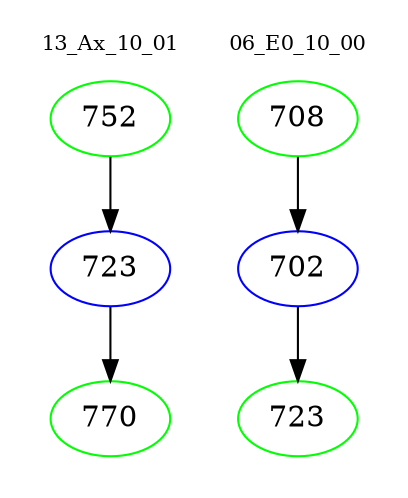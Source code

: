 digraph{
subgraph cluster_0 {
color = white
label = "13_Ax_10_01";
fontsize=10;
T0_752 [label="752", color="green"]
T0_752 -> T0_723 [color="black"]
T0_723 [label="723", color="blue"]
T0_723 -> T0_770 [color="black"]
T0_770 [label="770", color="green"]
}
subgraph cluster_1 {
color = white
label = "06_E0_10_00";
fontsize=10;
T1_708 [label="708", color="green"]
T1_708 -> T1_702 [color="black"]
T1_702 [label="702", color="blue"]
T1_702 -> T1_723 [color="black"]
T1_723 [label="723", color="green"]
}
}
